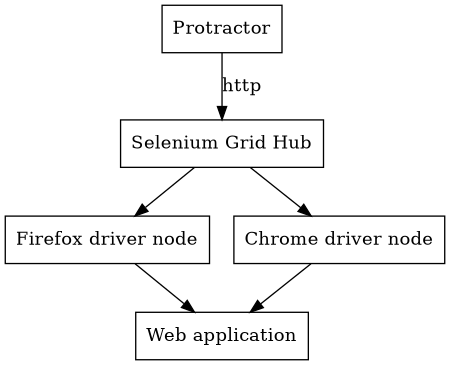 digraph protractor_selenium {
  size="3.0"
  autosize=false
  node [shape=rectangle]
  Protractor -> "Selenium Grid Hub" [label="http"]
  "Selenium Grid Hub" -> "Firefox driver node"
  "Selenium Grid Hub" -> "Chrome driver node"
  "Firefox driver node" -> "Web application"
  "Chrome driver node" -> "Web application"
}

